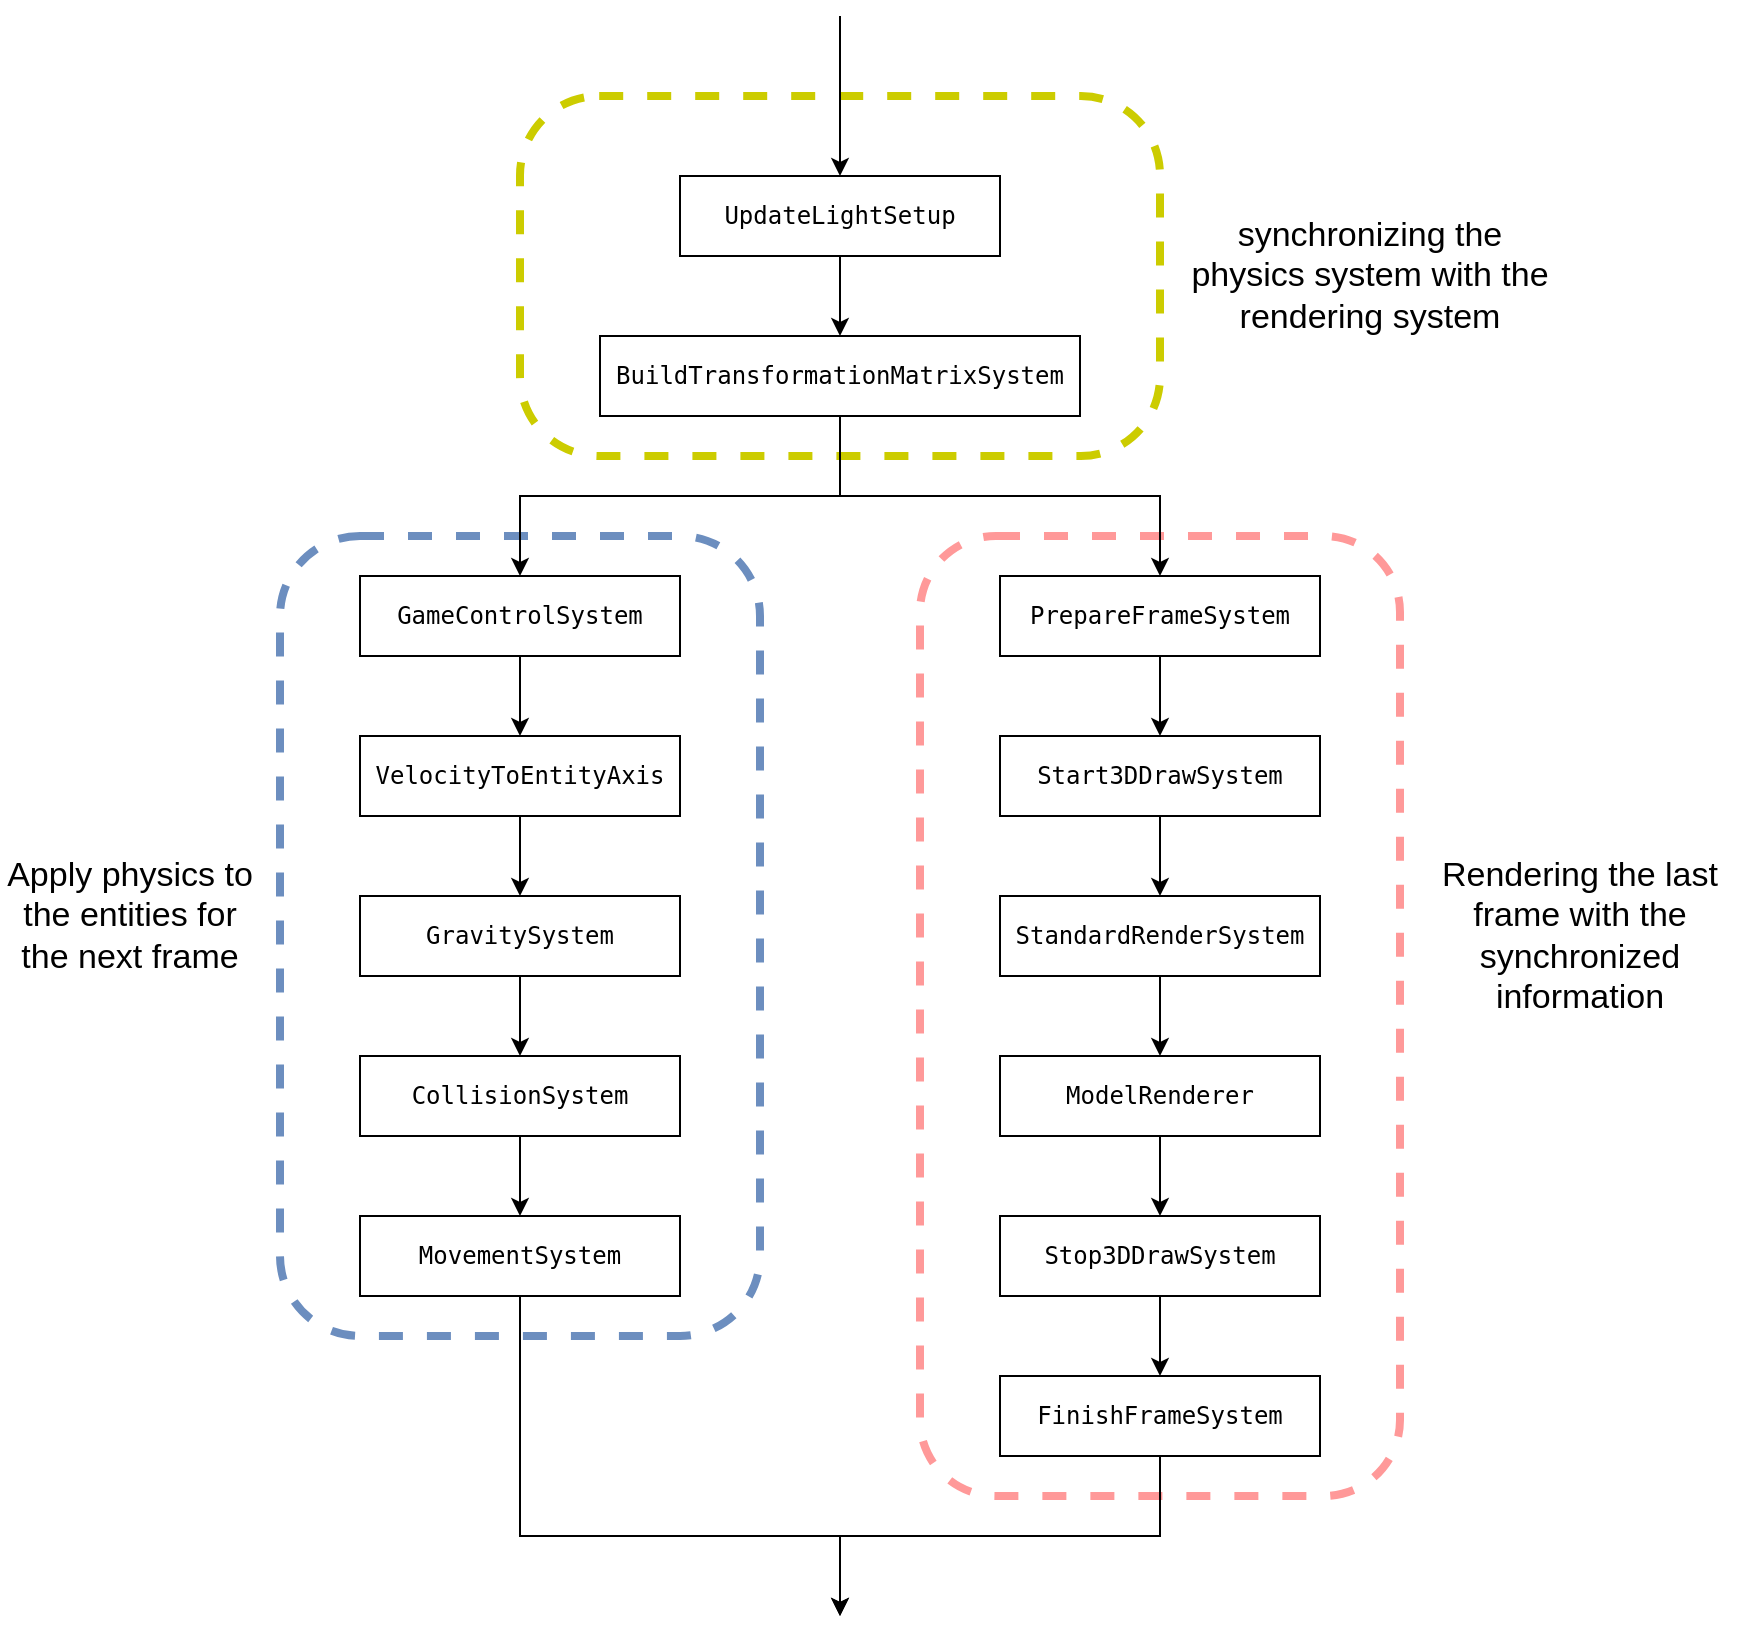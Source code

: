 <mxfile version="12.4.2" type="device" pages="1"><diagram id="TcGm90LICEigmHozB73K" name="Page-1"><mxGraphModel dx="2048" dy="1202" grid="1" gridSize="10" guides="1" tooltips="1" connect="1" arrows="1" fold="1" page="1" pageScale="1" pageWidth="1169" pageHeight="1654" math="0" shadow="0"><root><mxCell id="0"/><mxCell id="1" parent="0"/><mxCell id="MVFCqEBkpTSEzvZ8c5Ey-39" value="" style="rounded=1;whiteSpace=wrap;html=1;dashed=1;strokeColor=#CCCC00;strokeWidth=4;fillColor=none;arcSize=22;" parent="1" vertex="1"><mxGeometry x="290" y="80" width="320" height="180" as="geometry"/></mxCell><mxCell id="MVFCqEBkpTSEzvZ8c5Ey-38" value="" style="rounded=1;whiteSpace=wrap;html=1;absoluteArcSize=1;arcSize=76;strokeWidth=4;dashed=1;fillColor=none;strokeColor=#FF9999;" parent="1" vertex="1"><mxGeometry x="490" y="300" width="240" height="480" as="geometry"/></mxCell><mxCell id="MVFCqEBkpTSEzvZ8c5Ey-37" value="" style="rounded=1;whiteSpace=wrap;html=1;absoluteArcSize=1;arcSize=80;strokeWidth=4;fillColor=none;strokeColor=#6c8ebf;dashed=1;perimeterSpacing=10;" parent="1" vertex="1"><mxGeometry x="170" y="300" width="240" height="400" as="geometry"/></mxCell><mxCell id="MVFCqEBkpTSEzvZ8c5Ey-6" style="edgeStyle=orthogonalEdgeStyle;rounded=0;orthogonalLoop=1;jettySize=auto;html=1;entryX=0.5;entryY=0;entryDx=0;entryDy=0;" parent="1" source="MVFCqEBkpTSEzvZ8c5Ey-1" target="MVFCqEBkpTSEzvZ8c5Ey-2" edge="1"><mxGeometry relative="1" as="geometry"/></mxCell><mxCell id="MVFCqEBkpTSEzvZ8c5Ey-1" value="&lt;code&gt;GameControlSystem&lt;/code&gt;" style="rounded=0;whiteSpace=wrap;html=1;" parent="1" vertex="1"><mxGeometry x="210" y="320" width="160" height="40" as="geometry"/></mxCell><mxCell id="MVFCqEBkpTSEzvZ8c5Ey-7" style="edgeStyle=orthogonalEdgeStyle;rounded=0;orthogonalLoop=1;jettySize=auto;html=1;entryX=0.5;entryY=0;entryDx=0;entryDy=0;" parent="1" source="MVFCqEBkpTSEzvZ8c5Ey-2" target="MVFCqEBkpTSEzvZ8c5Ey-3" edge="1"><mxGeometry relative="1" as="geometry"/></mxCell><mxCell id="MVFCqEBkpTSEzvZ8c5Ey-2" value="&lt;code&gt;VelocityToEntityAxis&lt;/code&gt;" style="rounded=0;whiteSpace=wrap;html=1;" parent="1" vertex="1"><mxGeometry x="210" y="400" width="160" height="40" as="geometry"/></mxCell><mxCell id="MVFCqEBkpTSEzvZ8c5Ey-8" style="edgeStyle=orthogonalEdgeStyle;rounded=0;orthogonalLoop=1;jettySize=auto;html=1;entryX=0.5;entryY=0;entryDx=0;entryDy=0;" parent="1" source="MVFCqEBkpTSEzvZ8c5Ey-3" target="MVFCqEBkpTSEzvZ8c5Ey-4" edge="1"><mxGeometry relative="1" as="geometry"/></mxCell><mxCell id="MVFCqEBkpTSEzvZ8c5Ey-3" value="&lt;code&gt;GravitySystem&lt;/code&gt;" style="rounded=0;whiteSpace=wrap;html=1;" parent="1" vertex="1"><mxGeometry x="210" y="480" width="160" height="40" as="geometry"/></mxCell><mxCell id="MVFCqEBkpTSEzvZ8c5Ey-9" style="edgeStyle=orthogonalEdgeStyle;rounded=0;orthogonalLoop=1;jettySize=auto;html=1;entryX=0.5;entryY=0;entryDx=0;entryDy=0;" parent="1" source="MVFCqEBkpTSEzvZ8c5Ey-4" target="MVFCqEBkpTSEzvZ8c5Ey-5" edge="1"><mxGeometry relative="1" as="geometry"/></mxCell><mxCell id="MVFCqEBkpTSEzvZ8c5Ey-4" value="&lt;code&gt;CollisionSystem&lt;/code&gt;" style="rounded=0;whiteSpace=wrap;html=1;" parent="1" vertex="1"><mxGeometry x="210" y="560" width="160" height="40" as="geometry"/></mxCell><mxCell id="MVFCqEBkpTSEzvZ8c5Ey-36" style="edgeStyle=orthogonalEdgeStyle;rounded=0;orthogonalLoop=1;jettySize=auto;html=1;" parent="1" source="MVFCqEBkpTSEzvZ8c5Ey-5" edge="1"><mxGeometry relative="1" as="geometry"><mxPoint x="450" y="840" as="targetPoint"/><Array as="points"><mxPoint x="290" y="800"/><mxPoint x="450" y="800"/></Array></mxGeometry></mxCell><mxCell id="MVFCqEBkpTSEzvZ8c5Ey-5" value="&lt;code&gt;MovementSystem&lt;/code&gt;" style="rounded=0;whiteSpace=wrap;html=1;" parent="1" vertex="1"><mxGeometry x="210" y="640" width="160" height="40" as="geometry"/></mxCell><mxCell id="MVFCqEBkpTSEzvZ8c5Ey-13" style="edgeStyle=orthogonalEdgeStyle;rounded=0;orthogonalLoop=1;jettySize=auto;html=1;entryX=0.5;entryY=0;entryDx=0;entryDy=0;" parent="1" source="MVFCqEBkpTSEzvZ8c5Ey-10" target="MVFCqEBkpTSEzvZ8c5Ey-11" edge="1"><mxGeometry relative="1" as="geometry"/></mxCell><mxCell id="MVFCqEBkpTSEzvZ8c5Ey-10" value="&lt;code&gt;UpdateLightSetup&lt;/code&gt;" style="rounded=0;whiteSpace=wrap;html=1;" parent="1" vertex="1"><mxGeometry x="370" y="120" width="160" height="40" as="geometry"/></mxCell><mxCell id="MVFCqEBkpTSEzvZ8c5Ey-12" style="edgeStyle=orthogonalEdgeStyle;rounded=0;orthogonalLoop=1;jettySize=auto;html=1;entryX=0.5;entryY=0;entryDx=0;entryDy=0;" parent="1" source="MVFCqEBkpTSEzvZ8c5Ey-11" target="MVFCqEBkpTSEzvZ8c5Ey-1" edge="1"><mxGeometry relative="1" as="geometry"/></mxCell><mxCell id="MVFCqEBkpTSEzvZ8c5Ey-21" style="edgeStyle=orthogonalEdgeStyle;rounded=0;orthogonalLoop=1;jettySize=auto;html=1;" parent="1" source="MVFCqEBkpTSEzvZ8c5Ey-11" target="MVFCqEBkpTSEzvZ8c5Ey-15" edge="1"><mxGeometry relative="1" as="geometry"/></mxCell><mxCell id="MVFCqEBkpTSEzvZ8c5Ey-11" value="&lt;code&gt;BuildTransformationMatrixSystem&lt;/code&gt;" style="rounded=0;whiteSpace=wrap;html=1;" parent="1" vertex="1"><mxGeometry x="330" y="200" width="240" height="40" as="geometry"/></mxCell><mxCell id="MVFCqEBkpTSEzvZ8c5Ey-22" style="edgeStyle=orthogonalEdgeStyle;rounded=0;orthogonalLoop=1;jettySize=auto;html=1;entryX=0.5;entryY=0;entryDx=0;entryDy=0;" parent="1" source="MVFCqEBkpTSEzvZ8c5Ey-15" target="MVFCqEBkpTSEzvZ8c5Ey-16" edge="1"><mxGeometry relative="1" as="geometry"/></mxCell><mxCell id="MVFCqEBkpTSEzvZ8c5Ey-15" value="&lt;code&gt;PrepareFrameSystem&lt;/code&gt;" style="rounded=0;whiteSpace=wrap;html=1;" parent="1" vertex="1"><mxGeometry x="530" y="320" width="160" height="40" as="geometry"/></mxCell><mxCell id="MVFCqEBkpTSEzvZ8c5Ey-23" style="edgeStyle=orthogonalEdgeStyle;rounded=0;orthogonalLoop=1;jettySize=auto;html=1;entryX=0.5;entryY=0;entryDx=0;entryDy=0;" parent="1" source="MVFCqEBkpTSEzvZ8c5Ey-16" target="MVFCqEBkpTSEzvZ8c5Ey-17" edge="1"><mxGeometry relative="1" as="geometry"/></mxCell><mxCell id="MVFCqEBkpTSEzvZ8c5Ey-16" value="&lt;code&gt;Start3DDrawSystem&lt;/code&gt;" style="rounded=0;whiteSpace=wrap;html=1;" parent="1" vertex="1"><mxGeometry x="530" y="400" width="160" height="40" as="geometry"/></mxCell><mxCell id="MVFCqEBkpTSEzvZ8c5Ey-24" style="edgeStyle=orthogonalEdgeStyle;rounded=0;orthogonalLoop=1;jettySize=auto;html=1;entryX=0.5;entryY=0;entryDx=0;entryDy=0;" parent="1" source="MVFCqEBkpTSEzvZ8c5Ey-17" target="MVFCqEBkpTSEzvZ8c5Ey-18" edge="1"><mxGeometry relative="1" as="geometry"/></mxCell><mxCell id="MVFCqEBkpTSEzvZ8c5Ey-17" value="&lt;code&gt;StandardRenderSystem&lt;/code&gt;" style="rounded=0;whiteSpace=wrap;html=1;" parent="1" vertex="1"><mxGeometry x="530" y="480" width="160" height="40" as="geometry"/></mxCell><mxCell id="MVFCqEBkpTSEzvZ8c5Ey-25" style="edgeStyle=orthogonalEdgeStyle;rounded=0;orthogonalLoop=1;jettySize=auto;html=1;entryX=0.5;entryY=0;entryDx=0;entryDy=0;" parent="1" source="MVFCqEBkpTSEzvZ8c5Ey-18" target="MVFCqEBkpTSEzvZ8c5Ey-19" edge="1"><mxGeometry relative="1" as="geometry"/></mxCell><mxCell id="MVFCqEBkpTSEzvZ8c5Ey-18" value="&lt;code&gt;ModelRenderer&lt;/code&gt;" style="rounded=0;whiteSpace=wrap;html=1;" parent="1" vertex="1"><mxGeometry x="530" y="560" width="160" height="40" as="geometry"/></mxCell><mxCell id="MVFCqEBkpTSEzvZ8c5Ey-26" style="edgeStyle=orthogonalEdgeStyle;rounded=0;orthogonalLoop=1;jettySize=auto;html=1;entryX=0.5;entryY=0;entryDx=0;entryDy=0;" parent="1" source="MVFCqEBkpTSEzvZ8c5Ey-19" target="MVFCqEBkpTSEzvZ8c5Ey-20" edge="1"><mxGeometry relative="1" as="geometry"/></mxCell><mxCell id="MVFCqEBkpTSEzvZ8c5Ey-19" value="&lt;code&gt;Stop3DDrawSystem&lt;/code&gt;" style="rounded=0;whiteSpace=wrap;html=1;" parent="1" vertex="1"><mxGeometry x="530" y="640" width="160" height="40" as="geometry"/></mxCell><mxCell id="MVFCqEBkpTSEzvZ8c5Ey-35" style="edgeStyle=orthogonalEdgeStyle;rounded=0;orthogonalLoop=1;jettySize=auto;html=1;" parent="1" source="MVFCqEBkpTSEzvZ8c5Ey-20" edge="1"><mxGeometry relative="1" as="geometry"><mxPoint x="450" y="840" as="targetPoint"/><Array as="points"><mxPoint x="610" y="800"/><mxPoint x="450" y="800"/></Array></mxGeometry></mxCell><mxCell id="MVFCqEBkpTSEzvZ8c5Ey-20" value="&lt;code&gt;FinishFrameSystem&lt;/code&gt;" style="rounded=0;whiteSpace=wrap;html=1;" parent="1" vertex="1"><mxGeometry x="530" y="720" width="160" height="40" as="geometry"/></mxCell><mxCell id="MVFCqEBkpTSEzvZ8c5Ey-40" value="" style="endArrow=classic;html=1;entryX=0.5;entryY=0;entryDx=0;entryDy=0;" parent="1" target="MVFCqEBkpTSEzvZ8c5Ey-10" edge="1"><mxGeometry width="50" height="50" relative="1" as="geometry"><mxPoint x="450" y="40" as="sourcePoint"/><mxPoint x="450" y="10" as="targetPoint"/></mxGeometry></mxCell><mxCell id="MVFCqEBkpTSEzvZ8c5Ey-42" value="&lt;font style=&quot;font-size: 17px&quot;&gt;synchronizing the physics system with the rendering system&lt;/font&gt;" style="text;html=1;strokeColor=none;fillColor=none;align=center;verticalAlign=middle;whiteSpace=wrap;rounded=0;dashed=1;" parent="1" vertex="1"><mxGeometry x="620" y="140" width="190" height="60" as="geometry"/></mxCell><mxCell id="MVFCqEBkpTSEzvZ8c5Ey-43" value="&lt;font style=&quot;font-size: 17px&quot;&gt;Rendering the last frame with the synchronized information&lt;/font&gt;" style="text;html=1;strokeColor=none;fillColor=none;align=center;verticalAlign=middle;whiteSpace=wrap;rounded=0;dashed=1;" parent="1" vertex="1"><mxGeometry x="730" y="455" width="180" height="90" as="geometry"/></mxCell><mxCell id="MVFCqEBkpTSEzvZ8c5Ey-44" value="&lt;font style=&quot;font-size: 17px&quot;&gt;Apply physics&amp;nbsp;to the entities for the next frame&lt;/font&gt;" style="text;html=1;strokeColor=none;fillColor=none;align=center;verticalAlign=middle;whiteSpace=wrap;rounded=0;dashed=1;" parent="1" vertex="1"><mxGeometry x="30" y="460" width="130" height="60" as="geometry"/></mxCell></root></mxGraphModel></diagram></mxfile>